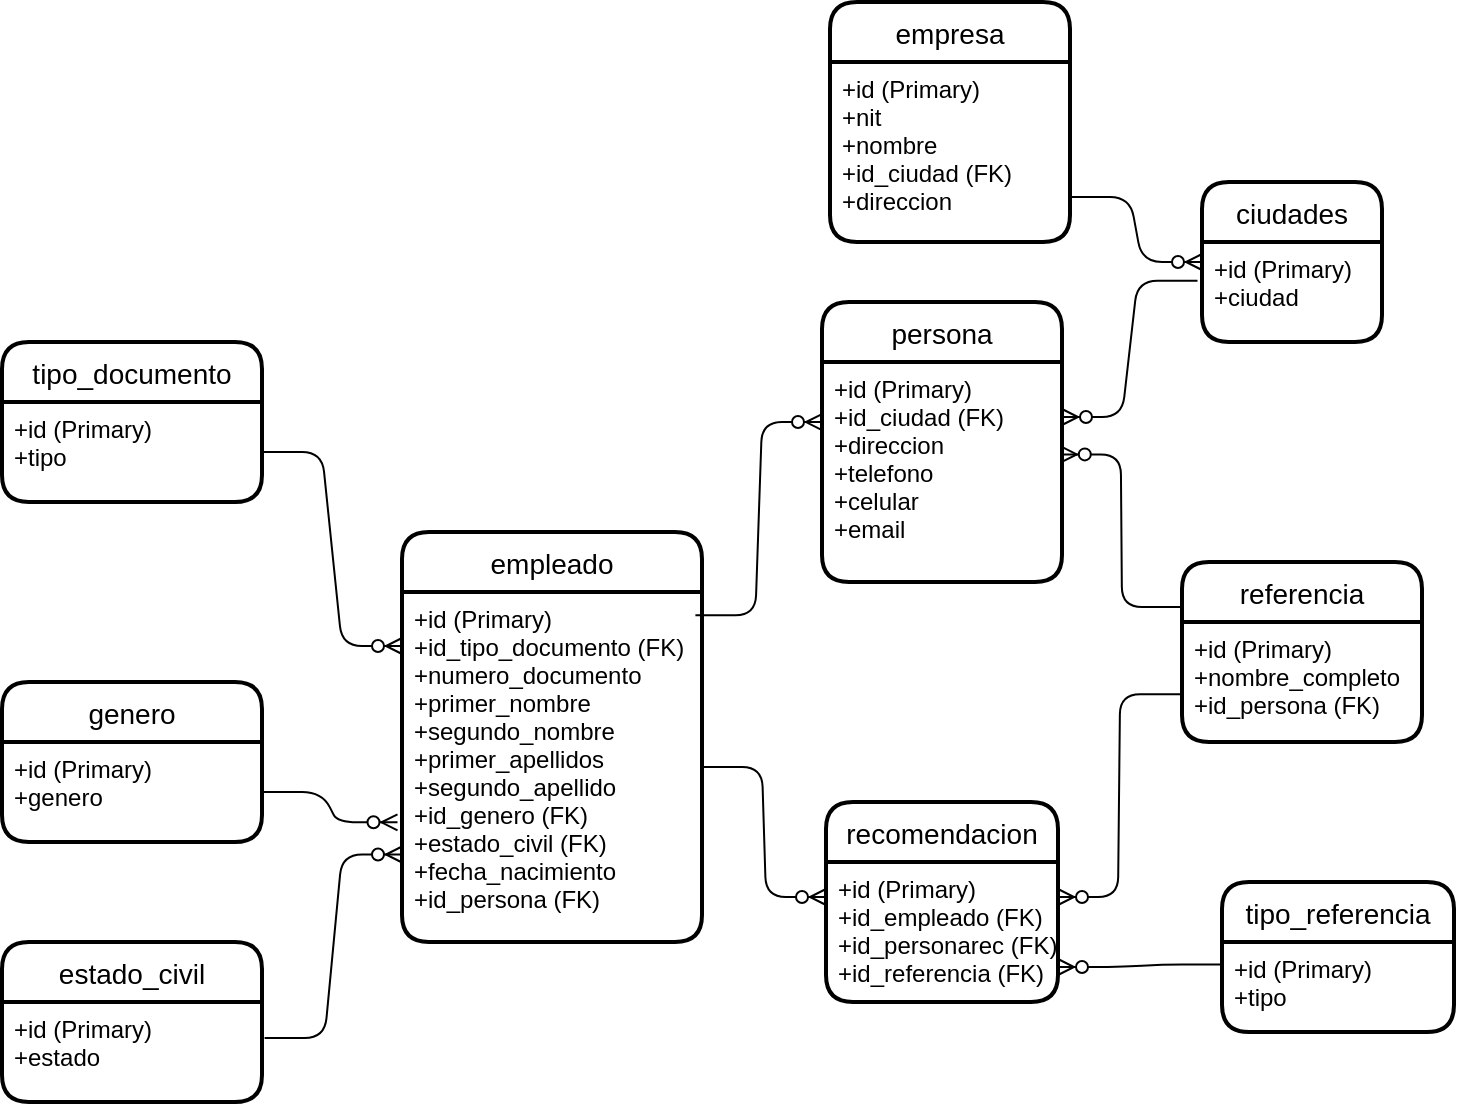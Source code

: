 <mxfile version="14.9.3" type="device"><diagram id="mXrS1bWBonxSjBd5YaG2" name="Page-1"><mxGraphModel dx="1035" dy="552" grid="1" gridSize="10" guides="1" tooltips="1" connect="1" arrows="1" fold="1" page="1" pageScale="1" pageWidth="827" pageHeight="1169" math="0" shadow="0"><root><mxCell id="0"/><mxCell id="1" parent="0"/><mxCell id="XEVsGi7ddhpexTijTXXy-1" value="persona" style="swimlane;childLayout=stackLayout;horizontal=1;startSize=30;horizontalStack=0;rounded=1;fontSize=14;fontStyle=0;strokeWidth=2;resizeParent=0;resizeLast=1;shadow=0;dashed=0;align=center;" parent="1" vertex="1"><mxGeometry x="440" y="210" width="120" height="140" as="geometry"/></mxCell><mxCell id="XEVsGi7ddhpexTijTXXy-2" value="+id (Primary)&#10;+id_ciudad (FK)&#10;+direccion&#10;+telefono&#10;+celular&#10;+email" style="align=left;strokeColor=none;fillColor=none;spacingLeft=4;fontSize=12;verticalAlign=top;resizable=0;rotatable=0;part=1;" parent="XEVsGi7ddhpexTijTXXy-1" vertex="1"><mxGeometry y="30" width="120" height="110" as="geometry"/></mxCell><mxCell id="XEVsGi7ddhpexTijTXXy-3" value="empleado" style="swimlane;childLayout=stackLayout;horizontal=1;startSize=30;horizontalStack=0;rounded=1;fontSize=14;fontStyle=0;strokeWidth=2;resizeParent=0;resizeLast=1;shadow=0;dashed=0;align=center;" parent="1" vertex="1"><mxGeometry x="230" y="325" width="150" height="205" as="geometry"/></mxCell><mxCell id="XEVsGi7ddhpexTijTXXy-4" value="+id (Primary)&#10;+id_tipo_documento (FK)&#10;+numero_documento&#10;+primer_nombre&#10;+segundo_nombre&#10;+primer_apellidos&#10;+segundo_apellido&#10;+id_genero (FK)&#10;+estado_civil (FK)&#10;+fecha_nacimiento&#10;+id_persona (FK)&#10;" style="align=left;strokeColor=none;fillColor=none;spacingLeft=4;fontSize=12;verticalAlign=top;resizable=0;rotatable=0;part=1;" parent="XEVsGi7ddhpexTijTXXy-3" vertex="1"><mxGeometry y="30" width="150" height="175" as="geometry"/></mxCell><mxCell id="XEVsGi7ddhpexTijTXXy-5" value="referencia" style="swimlane;childLayout=stackLayout;horizontal=1;startSize=30;horizontalStack=0;rounded=1;fontSize=14;fontStyle=0;strokeWidth=2;resizeParent=0;resizeLast=1;shadow=0;dashed=0;align=center;" parent="1" vertex="1"><mxGeometry x="620" y="340" width="120" height="90" as="geometry"/></mxCell><mxCell id="XEVsGi7ddhpexTijTXXy-6" value="+id (Primary)&#10;+nombre_completo&#10;+id_persona (FK)" style="align=left;strokeColor=none;fillColor=none;spacingLeft=4;fontSize=12;verticalAlign=top;resizable=0;rotatable=0;part=1;" parent="XEVsGi7ddhpexTijTXXy-5" vertex="1"><mxGeometry y="30" width="120" height="60" as="geometry"/></mxCell><mxCell id="XEVsGi7ddhpexTijTXXy-8" value="" style="edgeStyle=entityRelationEdgeStyle;fontSize=12;html=1;endArrow=ERzeroToMany;endFill=1;exitX=0.978;exitY=0.203;exitDx=0;exitDy=0;exitPerimeter=0;entryX=0;entryY=0.273;entryDx=0;entryDy=0;entryPerimeter=0;" parent="1" source="XEVsGi7ddhpexTijTXXy-3" target="XEVsGi7ddhpexTijTXXy-2" edge="1"><mxGeometry width="100" height="100" relative="1" as="geometry"><mxPoint x="490" y="510" as="sourcePoint"/><mxPoint x="590" y="410" as="targetPoint"/></mxGeometry></mxCell><mxCell id="XEVsGi7ddhpexTijTXXy-9" value="" style="edgeStyle=entityRelationEdgeStyle;fontSize=12;html=1;endArrow=ERzeroToMany;endFill=1;exitX=0;exitY=0.25;exitDx=0;exitDy=0;entryX=0.995;entryY=0.42;entryDx=0;entryDy=0;entryPerimeter=0;" parent="1" source="XEVsGi7ddhpexTijTXXy-5" target="XEVsGi7ddhpexTijTXXy-2" edge="1"><mxGeometry width="100" height="100" relative="1" as="geometry"><mxPoint x="490" y="510" as="sourcePoint"/><mxPoint x="600" y="260" as="targetPoint"/></mxGeometry></mxCell><mxCell id="XEVsGi7ddhpexTijTXXy-10" value="recomendacion" style="swimlane;childLayout=stackLayout;horizontal=1;startSize=30;horizontalStack=0;rounded=1;fontSize=14;fontStyle=0;strokeWidth=2;resizeParent=0;resizeLast=1;shadow=0;dashed=0;align=center;" parent="1" vertex="1"><mxGeometry x="442" y="460" width="116" height="100" as="geometry"/></mxCell><mxCell id="XEVsGi7ddhpexTijTXXy-11" value="+id (Primary)&#10;+id_empleado (FK)&#10;+id_personarec (FK)&#10;+id_referencia (FK)" style="align=left;strokeColor=none;fillColor=none;spacingLeft=4;fontSize=12;verticalAlign=top;resizable=0;rotatable=0;part=1;" parent="XEVsGi7ddhpexTijTXXy-10" vertex="1"><mxGeometry y="30" width="116" height="70" as="geometry"/></mxCell><mxCell id="XEVsGi7ddhpexTijTXXy-12" value="" style="edgeStyle=entityRelationEdgeStyle;fontSize=12;html=1;endArrow=ERzeroToMany;endFill=1;entryX=0;entryY=0.25;entryDx=0;entryDy=0;" parent="1" source="XEVsGi7ddhpexTijTXXy-4" edge="1" target="XEVsGi7ddhpexTijTXXy-11"><mxGeometry width="100" height="100" relative="1" as="geometry"><mxPoint x="490" y="510" as="sourcePoint"/><mxPoint x="430" y="560" as="targetPoint"/></mxGeometry></mxCell><mxCell id="XEVsGi7ddhpexTijTXXy-13" value="" style="edgeStyle=entityRelationEdgeStyle;fontSize=12;html=1;endArrow=ERzeroToMany;endFill=1;exitX=-0.008;exitY=0.603;exitDx=0;exitDy=0;exitPerimeter=0;entryX=1;entryY=0.25;entryDx=0;entryDy=0;" parent="1" source="XEVsGi7ddhpexTijTXXy-6" target="XEVsGi7ddhpexTijTXXy-11" edge="1"><mxGeometry width="100" height="100" relative="1" as="geometry"><mxPoint x="500" y="441" as="sourcePoint"/><mxPoint x="596" y="560" as="targetPoint"/></mxGeometry></mxCell><mxCell id="wrd1lslm12GH9nAupnZs-3" value="tipo_documento" style="swimlane;childLayout=stackLayout;horizontal=1;startSize=30;horizontalStack=0;rounded=1;fontSize=14;fontStyle=0;strokeWidth=2;resizeParent=0;resizeLast=1;shadow=0;dashed=0;align=center;" vertex="1" parent="1"><mxGeometry x="30" y="230" width="130" height="80" as="geometry"/></mxCell><mxCell id="wrd1lslm12GH9nAupnZs-4" value="+id (Primary)&#10;+tipo" style="align=left;strokeColor=none;fillColor=none;spacingLeft=4;fontSize=12;verticalAlign=top;resizable=0;rotatable=0;part=1;" vertex="1" parent="wrd1lslm12GH9nAupnZs-3"><mxGeometry y="30" width="130" height="50" as="geometry"/></mxCell><mxCell id="wrd1lslm12GH9nAupnZs-13" value="tipo_referencia" style="swimlane;childLayout=stackLayout;horizontal=1;startSize=30;horizontalStack=0;rounded=1;fontSize=14;fontStyle=0;strokeWidth=2;resizeParent=0;resizeLast=1;shadow=0;dashed=0;align=center;" vertex="1" parent="1"><mxGeometry x="640" y="500" width="116" height="75" as="geometry"/></mxCell><mxCell id="wrd1lslm12GH9nAupnZs-14" value="+id (Primary)&#10;+tipo" style="align=left;strokeColor=none;fillColor=none;spacingLeft=4;fontSize=12;verticalAlign=top;resizable=0;rotatable=0;part=1;" vertex="1" parent="wrd1lslm12GH9nAupnZs-13"><mxGeometry y="30" width="116" height="45" as="geometry"/></mxCell><mxCell id="wrd1lslm12GH9nAupnZs-18" value="ciudades" style="swimlane;childLayout=stackLayout;horizontal=1;startSize=30;horizontalStack=0;rounded=1;fontSize=14;fontStyle=0;strokeWidth=2;resizeParent=0;resizeLast=1;shadow=0;dashed=0;align=center;" vertex="1" parent="1"><mxGeometry x="630" y="150" width="90" height="80" as="geometry"/></mxCell><mxCell id="wrd1lslm12GH9nAupnZs-19" value="+id (Primary)&#10;+ciudad" style="align=left;strokeColor=none;fillColor=none;spacingLeft=4;fontSize=12;verticalAlign=top;resizable=0;rotatable=0;part=1;" vertex="1" parent="wrd1lslm12GH9nAupnZs-18"><mxGeometry y="30" width="90" height="50" as="geometry"/></mxCell><mxCell id="wrd1lslm12GH9nAupnZs-21" value="estado_civil" style="swimlane;childLayout=stackLayout;horizontal=1;startSize=30;horizontalStack=0;rounded=1;fontSize=14;fontStyle=0;strokeWidth=2;resizeParent=0;resizeLast=1;shadow=0;dashed=0;align=center;" vertex="1" parent="1"><mxGeometry x="30" y="530" width="130" height="80" as="geometry"/></mxCell><mxCell id="wrd1lslm12GH9nAupnZs-22" value="+id (Primary)&#10;+estado" style="align=left;strokeColor=none;fillColor=none;spacingLeft=4;fontSize=12;verticalAlign=top;resizable=0;rotatable=0;part=1;" vertex="1" parent="wrd1lslm12GH9nAupnZs-21"><mxGeometry y="30" width="130" height="50" as="geometry"/></mxCell><mxCell id="wrd1lslm12GH9nAupnZs-24" value="genero" style="swimlane;childLayout=stackLayout;horizontal=1;startSize=30;horizontalStack=0;rounded=1;fontSize=14;fontStyle=0;strokeWidth=2;resizeParent=0;resizeLast=1;shadow=0;dashed=0;align=center;" vertex="1" parent="1"><mxGeometry x="30" y="400" width="130" height="80" as="geometry"/></mxCell><mxCell id="wrd1lslm12GH9nAupnZs-25" value="+id (Primary)&#10;+genero" style="align=left;strokeColor=none;fillColor=none;spacingLeft=4;fontSize=12;verticalAlign=top;resizable=0;rotatable=0;part=1;" vertex="1" parent="wrd1lslm12GH9nAupnZs-24"><mxGeometry y="30" width="130" height="50" as="geometry"/></mxCell><mxCell id="wrd1lslm12GH9nAupnZs-28" value="" style="edgeStyle=entityRelationEdgeStyle;fontSize=12;html=1;endArrow=ERzeroToMany;endFill=1;exitX=1;exitY=0.5;exitDx=0;exitDy=0;entryX=-0.015;entryY=0.658;entryDx=0;entryDy=0;entryPerimeter=0;" edge="1" parent="1" source="wrd1lslm12GH9nAupnZs-25" target="XEVsGi7ddhpexTijTXXy-4"><mxGeometry width="100" height="100" relative="1" as="geometry"><mxPoint x="390" y="490" as="sourcePoint"/><mxPoint x="490" y="390" as="targetPoint"/></mxGeometry></mxCell><mxCell id="wrd1lslm12GH9nAupnZs-29" value="" style="edgeStyle=entityRelationEdgeStyle;fontSize=12;html=1;endArrow=ERzeroToMany;endFill=1;exitX=1.01;exitY=0.361;exitDx=0;exitDy=0;exitPerimeter=0;entryX=0;entryY=0.75;entryDx=0;entryDy=0;" edge="1" parent="1" source="wrd1lslm12GH9nAupnZs-22" target="XEVsGi7ddhpexTijTXXy-4"><mxGeometry width="100" height="100" relative="1" as="geometry"><mxPoint x="390" y="490" as="sourcePoint"/><mxPoint x="490" y="390" as="targetPoint"/></mxGeometry></mxCell><mxCell id="wrd1lslm12GH9nAupnZs-30" value="" style="edgeStyle=entityRelationEdgeStyle;fontSize=12;html=1;endArrow=ERzeroToMany;endFill=1;exitX=1;exitY=0.5;exitDx=0;exitDy=0;" edge="1" parent="1" source="wrd1lslm12GH9nAupnZs-4"><mxGeometry width="100" height="100" relative="1" as="geometry"><mxPoint x="180" y="285" as="sourcePoint"/><mxPoint x="230" y="382" as="targetPoint"/></mxGeometry></mxCell><mxCell id="wrd1lslm12GH9nAupnZs-31" value="" style="edgeStyle=entityRelationEdgeStyle;fontSize=12;html=1;endArrow=ERzeroToMany;endFill=1;entryX=1;entryY=0.75;entryDx=0;entryDy=0;exitX=0;exitY=0.25;exitDx=0;exitDy=0;" edge="1" parent="1" source="wrd1lslm12GH9nAupnZs-14" target="XEVsGi7ddhpexTijTXXy-11"><mxGeometry width="100" height="100" relative="1" as="geometry"><mxPoint x="680" y="543" as="sourcePoint"/><mxPoint x="490" y="390" as="targetPoint"/></mxGeometry></mxCell><mxCell id="wrd1lslm12GH9nAupnZs-32" value="" style="edgeStyle=entityRelationEdgeStyle;fontSize=12;html=1;endArrow=ERzeroToMany;endFill=1;exitX=-0.025;exitY=0.387;exitDx=0;exitDy=0;entryX=1;entryY=0.25;entryDx=0;entryDy=0;exitPerimeter=0;" edge="1" parent="1" source="wrd1lslm12GH9nAupnZs-19" target="XEVsGi7ddhpexTijTXXy-2"><mxGeometry width="100" height="100" relative="1" as="geometry"><mxPoint x="670" y="232.5" as="sourcePoint"/><mxPoint x="490" y="390" as="targetPoint"/></mxGeometry></mxCell><mxCell id="wrd1lslm12GH9nAupnZs-34" value="empresa" style="swimlane;childLayout=stackLayout;horizontal=1;startSize=30;horizontalStack=0;rounded=1;fontSize=14;fontStyle=0;strokeWidth=2;resizeParent=0;resizeLast=1;shadow=0;dashed=0;align=center;" vertex="1" parent="1"><mxGeometry x="444" y="60" width="120" height="120" as="geometry"/></mxCell><mxCell id="wrd1lslm12GH9nAupnZs-35" value="+id (Primary)&#10;+nit&#10;+nombre&#10;+id_ciudad (FK)&#10;+direccion" style="align=left;strokeColor=none;fillColor=none;spacingLeft=4;fontSize=12;verticalAlign=top;resizable=0;rotatable=0;part=1;" vertex="1" parent="wrd1lslm12GH9nAupnZs-34"><mxGeometry y="30" width="120" height="90" as="geometry"/></mxCell><mxCell id="wrd1lslm12GH9nAupnZs-37" value="" style="edgeStyle=entityRelationEdgeStyle;fontSize=12;html=1;endArrow=ERzeroToMany;endFill=1;exitX=1;exitY=0.75;exitDx=0;exitDy=0;" edge="1" parent="1" source="wrd1lslm12GH9nAupnZs-35"><mxGeometry width="100" height="100" relative="1" as="geometry"><mxPoint x="390" y="310" as="sourcePoint"/><mxPoint x="630" y="190" as="targetPoint"/></mxGeometry></mxCell></root></mxGraphModel></diagram></mxfile>